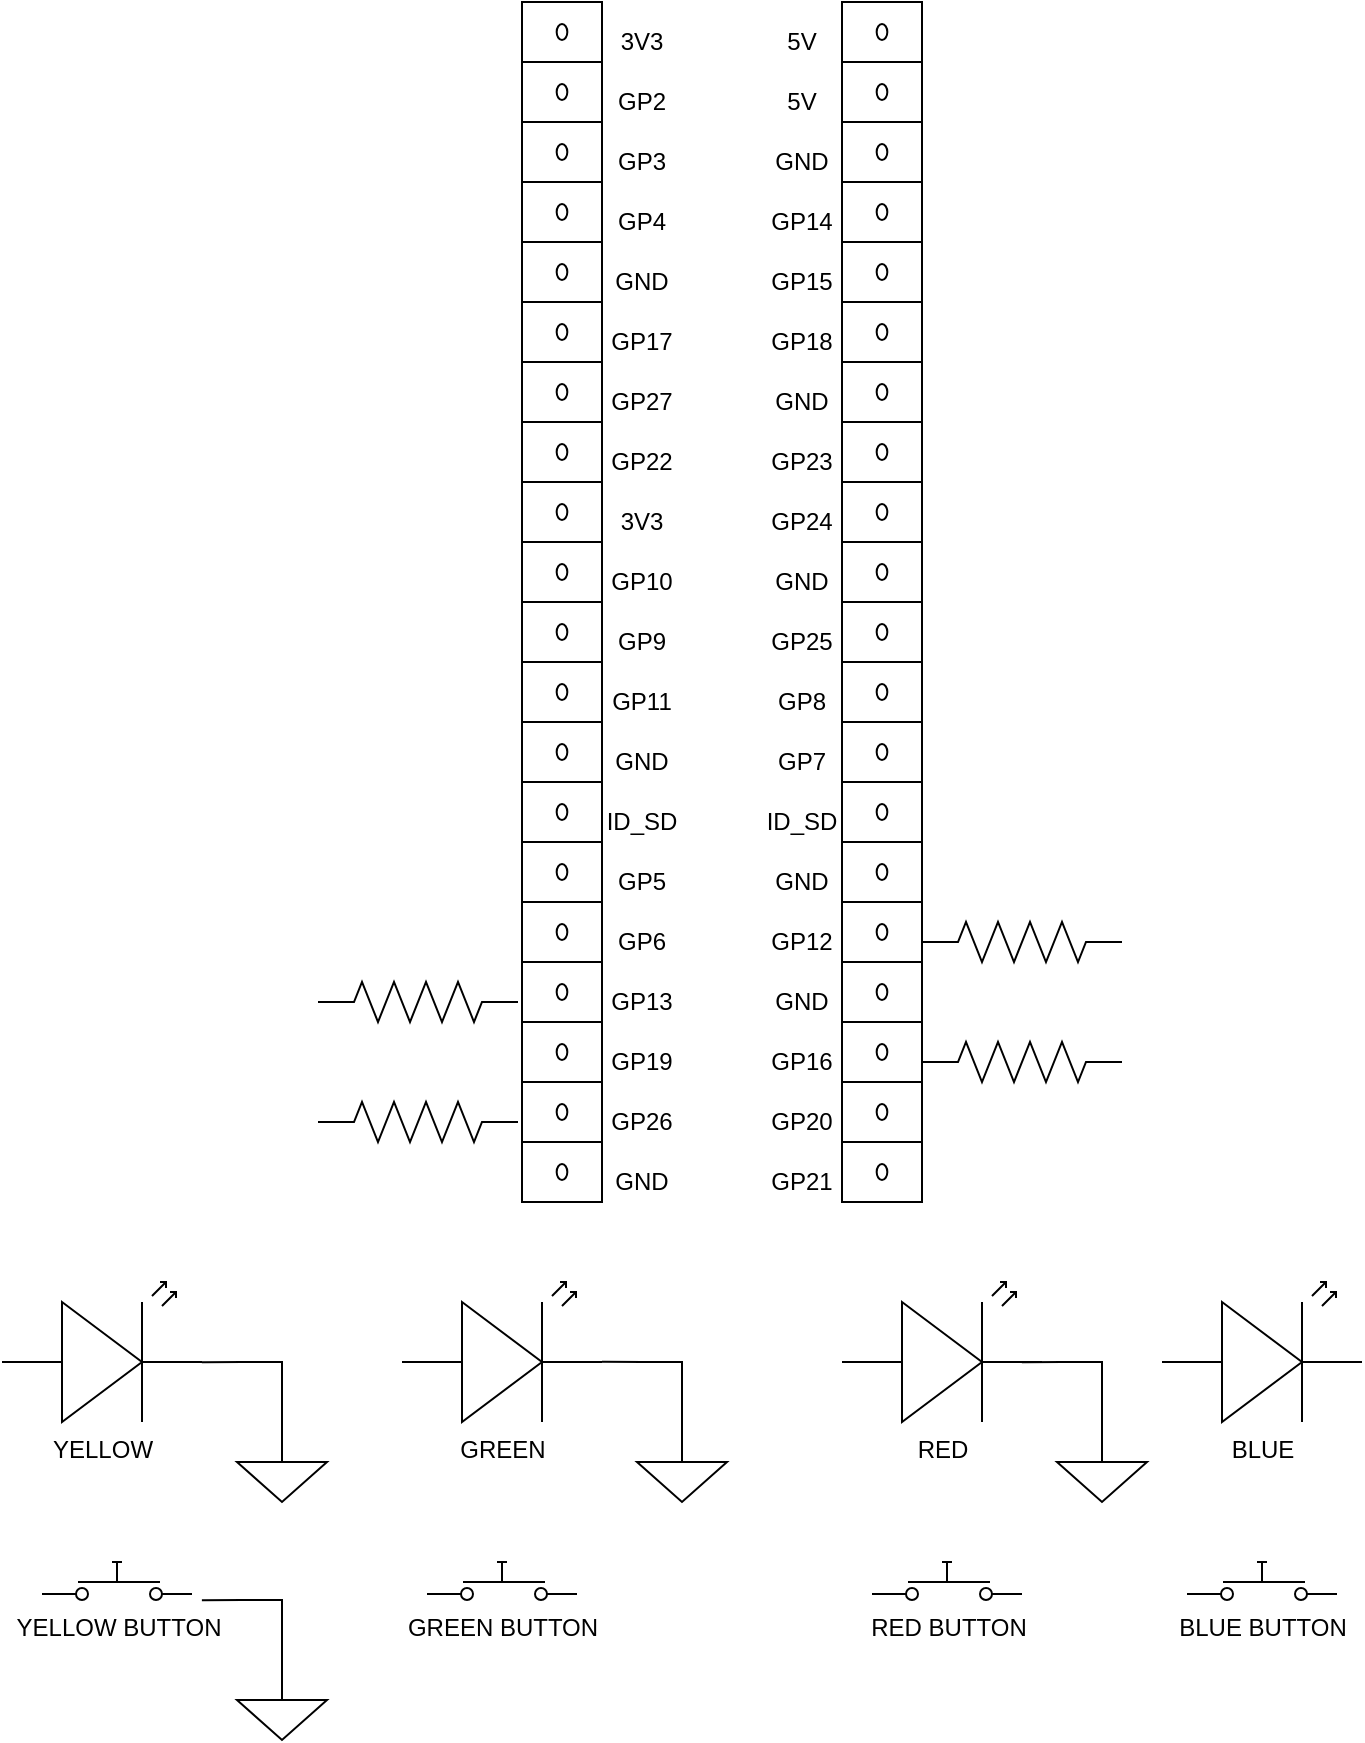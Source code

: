 <mxfile version="12.1.8" type="github" pages="1">
  <diagram id="KsGbzgoHT5X_Ue6g_nk4" name="Page-1">
    <mxGraphModel dx="366" dy="1305" grid="1" gridSize="10" guides="1" tooltips="1" connect="1" arrows="1" fold="1" page="1" pageScale="1" pageWidth="850" pageHeight="1100" math="0" shadow="0">
      <root>
        <mxCell id="0"/>
        <mxCell id="1" parent="0"/>
        <mxCell id="Pd7MUSjjiSU6BdeKO4Gg-2" value="YELLOW" style="verticalLabelPosition=bottom;shadow=0;dashed=0;align=center;fillColor=#ffffff;html=1;verticalAlign=top;strokeWidth=1;shape=mxgraph.electrical.opto_electronics.led_2;pointerEvents=1;" vertex="1" parent="1">
          <mxGeometry x="20" y="120" width="100" height="70" as="geometry"/>
        </mxCell>
        <mxCell id="Pd7MUSjjiSU6BdeKO4Gg-3" value="GREEN" style="verticalLabelPosition=bottom;shadow=0;dashed=0;align=center;fillColor=#ffffff;html=1;verticalAlign=top;strokeWidth=1;shape=mxgraph.electrical.opto_electronics.led_2;pointerEvents=1;" vertex="1" parent="1">
          <mxGeometry x="220" y="120" width="100" height="70" as="geometry"/>
        </mxCell>
        <mxCell id="Pd7MUSjjiSU6BdeKO4Gg-4" value="RED" style="verticalLabelPosition=bottom;shadow=0;dashed=0;align=center;fillColor=#ffffff;html=1;verticalAlign=top;strokeWidth=1;shape=mxgraph.electrical.opto_electronics.led_2;pointerEvents=1;" vertex="1" parent="1">
          <mxGeometry x="440" y="120" width="100" height="70" as="geometry"/>
        </mxCell>
        <mxCell id="Pd7MUSjjiSU6BdeKO4Gg-5" value="BLUE" style="verticalLabelPosition=bottom;shadow=0;dashed=0;align=center;fillColor=#ffffff;html=1;verticalAlign=top;strokeWidth=1;shape=mxgraph.electrical.opto_electronics.led_2;pointerEvents=1;" vertex="1" parent="1">
          <mxGeometry x="600" y="120" width="100" height="70" as="geometry"/>
        </mxCell>
        <mxCell id="Pd7MUSjjiSU6BdeKO4Gg-8" value="YELLOW BUTTON" style="pointerEvents=1;verticalLabelPosition=bottom;shadow=0;dashed=0;align=center;fillColor=#ffffff;html=1;verticalAlign=top;strokeWidth=1;shape=mxgraph.electrical.electro-mechanical.push_switch_no;" vertex="1" parent="1">
          <mxGeometry x="40" y="260" width="75" height="19" as="geometry"/>
        </mxCell>
        <mxCell id="Pd7MUSjjiSU6BdeKO4Gg-9" value="GREEN BUTTON" style="pointerEvents=1;verticalLabelPosition=bottom;shadow=0;dashed=0;align=center;fillColor=#ffffff;html=1;verticalAlign=top;strokeWidth=1;shape=mxgraph.electrical.electro-mechanical.push_switch_no;" vertex="1" parent="1">
          <mxGeometry x="232.5" y="260" width="75" height="19" as="geometry"/>
        </mxCell>
        <mxCell id="Pd7MUSjjiSU6BdeKO4Gg-10" value="RED BUTTON" style="pointerEvents=1;verticalLabelPosition=bottom;shadow=0;dashed=0;align=center;fillColor=#ffffff;html=1;verticalAlign=top;strokeWidth=1;shape=mxgraph.electrical.electro-mechanical.push_switch_no;" vertex="1" parent="1">
          <mxGeometry x="455" y="260" width="75" height="19" as="geometry"/>
        </mxCell>
        <mxCell id="Pd7MUSjjiSU6BdeKO4Gg-11" value="BLUE BUTTON" style="pointerEvents=1;verticalLabelPosition=bottom;shadow=0;dashed=0;align=center;fillColor=#ffffff;html=1;verticalAlign=top;strokeWidth=1;shape=mxgraph.electrical.electro-mechanical.push_switch_no;" vertex="1" parent="1">
          <mxGeometry x="612.5" y="260" width="75" height="19" as="geometry"/>
        </mxCell>
        <mxCell id="Pd7MUSjjiSU6BdeKO4Gg-14" value="" style="pointerEvents=1;verticalLabelPosition=bottom;shadow=0;dashed=0;align=center;fillColor=#ffffff;html=1;verticalAlign=top;strokeWidth=1;shape=mxgraph.electrical.miscellaneous.terminal_board;autosize=1;" vertex="1" parent="1">
          <mxGeometry x="280" y="-160" width="40" height="120" as="geometry"/>
        </mxCell>
        <mxCell id="Pd7MUSjjiSU6BdeKO4Gg-15" value="" style="pointerEvents=1;verticalLabelPosition=bottom;shadow=0;dashed=0;align=center;fillColor=#ffffff;html=1;verticalAlign=top;strokeWidth=1;shape=mxgraph.electrical.miscellaneous.terminal_board;autosize=1;" vertex="1" parent="1">
          <mxGeometry x="440" y="-40" width="40" height="120" as="geometry"/>
        </mxCell>
        <mxCell id="Pd7MUSjjiSU6BdeKO4Gg-16" value="" style="pointerEvents=1;verticalLabelPosition=bottom;shadow=0;dashed=0;align=center;fillColor=#ffffff;html=1;verticalAlign=top;strokeWidth=1;shape=mxgraph.electrical.miscellaneous.terminal_board;autosize=1;" vertex="1" parent="1">
          <mxGeometry x="440" y="-160" width="40" height="120" as="geometry"/>
        </mxCell>
        <mxCell id="Pd7MUSjjiSU6BdeKO4Gg-17" value="" style="pointerEvents=1;verticalLabelPosition=bottom;shadow=0;dashed=0;align=center;fillColor=#ffffff;html=1;verticalAlign=top;strokeWidth=1;shape=mxgraph.electrical.miscellaneous.terminal_board;autosize=1;" vertex="1" parent="1">
          <mxGeometry x="280" y="-40" width="40" height="120" as="geometry"/>
        </mxCell>
        <mxCell id="Pd7MUSjjiSU6BdeKO4Gg-18" value="" style="pointerEvents=1;verticalLabelPosition=bottom;shadow=0;dashed=0;align=center;fillColor=#ffffff;html=1;verticalAlign=top;strokeWidth=1;shape=mxgraph.electrical.miscellaneous.terminal_board;autosize=1;" vertex="1" parent="1">
          <mxGeometry x="280" y="-400" width="40" height="120" as="geometry"/>
        </mxCell>
        <mxCell id="Pd7MUSjjiSU6BdeKO4Gg-19" value="" style="pointerEvents=1;verticalLabelPosition=bottom;shadow=0;dashed=0;align=center;fillColor=#ffffff;html=1;verticalAlign=top;strokeWidth=1;shape=mxgraph.electrical.miscellaneous.terminal_board;autosize=1;" vertex="1" parent="1">
          <mxGeometry x="440" y="-280" width="40" height="120" as="geometry"/>
        </mxCell>
        <mxCell id="Pd7MUSjjiSU6BdeKO4Gg-20" value="" style="pointerEvents=1;verticalLabelPosition=bottom;shadow=0;dashed=0;align=center;fillColor=#ffffff;html=1;verticalAlign=top;strokeWidth=1;shape=mxgraph.electrical.miscellaneous.terminal_board;autosize=1;" vertex="1" parent="1">
          <mxGeometry x="440" y="-400" width="40" height="120" as="geometry"/>
        </mxCell>
        <mxCell id="Pd7MUSjjiSU6BdeKO4Gg-21" value="" style="pointerEvents=1;verticalLabelPosition=bottom;shadow=0;dashed=0;align=center;fillColor=#ffffff;html=1;verticalAlign=top;strokeWidth=1;shape=mxgraph.electrical.miscellaneous.terminal_board;autosize=1;" vertex="1" parent="1">
          <mxGeometry x="280" y="-280" width="40" height="120" as="geometry"/>
        </mxCell>
        <mxCell id="Pd7MUSjjiSU6BdeKO4Gg-22" value="" style="pointerEvents=1;verticalLabelPosition=bottom;shadow=0;dashed=0;align=center;fillColor=#ffffff;html=1;verticalAlign=top;strokeWidth=1;shape=mxgraph.electrical.miscellaneous.terminal_board;autosize=1;" vertex="1" parent="1">
          <mxGeometry x="280" y="-520" width="40" height="120" as="geometry"/>
        </mxCell>
        <mxCell id="Pd7MUSjjiSU6BdeKO4Gg-23" value="" style="pointerEvents=1;verticalLabelPosition=bottom;shadow=0;dashed=0;align=center;fillColor=#ffffff;html=1;verticalAlign=top;strokeWidth=1;shape=mxgraph.electrical.miscellaneous.terminal_board;autosize=1;" vertex="1" parent="1">
          <mxGeometry x="440" y="-520" width="40" height="120" as="geometry"/>
        </mxCell>
        <mxCell id="Pd7MUSjjiSU6BdeKO4Gg-24" value="3V3" style="text;html=1;strokeColor=none;fillColor=none;align=center;verticalAlign=middle;whiteSpace=wrap;rounded=0;" vertex="1" parent="1">
          <mxGeometry x="320" y="-510" width="40" height="20" as="geometry"/>
        </mxCell>
        <mxCell id="Pd7MUSjjiSU6BdeKO4Gg-25" value="&lt;div&gt;GP2&lt;/div&gt;" style="text;html=1;strokeColor=none;fillColor=none;align=center;verticalAlign=middle;whiteSpace=wrap;rounded=0;" vertex="1" parent="1">
          <mxGeometry x="320" y="-480" width="40" height="20" as="geometry"/>
        </mxCell>
        <mxCell id="Pd7MUSjjiSU6BdeKO4Gg-26" value="&lt;div&gt;GP3&lt;/div&gt;" style="text;html=1;strokeColor=none;fillColor=none;align=center;verticalAlign=middle;whiteSpace=wrap;rounded=0;" vertex="1" parent="1">
          <mxGeometry x="320" y="-450" width="40" height="20" as="geometry"/>
        </mxCell>
        <mxCell id="Pd7MUSjjiSU6BdeKO4Gg-27" value="5V" style="text;html=1;strokeColor=none;fillColor=none;align=center;verticalAlign=middle;whiteSpace=wrap;rounded=0;" vertex="1" parent="1">
          <mxGeometry x="400" y="-510" width="40" height="20" as="geometry"/>
        </mxCell>
        <mxCell id="Pd7MUSjjiSU6BdeKO4Gg-28" value="5V" style="text;html=1;strokeColor=none;fillColor=none;align=center;verticalAlign=middle;whiteSpace=wrap;rounded=0;" vertex="1" parent="1">
          <mxGeometry x="400" y="-480" width="40" height="20" as="geometry"/>
        </mxCell>
        <mxCell id="Pd7MUSjjiSU6BdeKO4Gg-29" value="GND" style="text;html=1;strokeColor=none;fillColor=none;align=center;verticalAlign=middle;whiteSpace=wrap;rounded=0;" vertex="1" parent="1">
          <mxGeometry x="400" y="-450" width="40" height="20" as="geometry"/>
        </mxCell>
        <mxCell id="Pd7MUSjjiSU6BdeKO4Gg-30" value="&lt;div&gt;GP14&lt;/div&gt;" style="text;html=1;strokeColor=none;fillColor=none;align=center;verticalAlign=middle;whiteSpace=wrap;rounded=0;" vertex="1" parent="1">
          <mxGeometry x="400" y="-420" width="40" height="20" as="geometry"/>
        </mxCell>
        <mxCell id="Pd7MUSjjiSU6BdeKO4Gg-31" value="&lt;div&gt;GP4&lt;/div&gt;" style="text;html=1;strokeColor=none;fillColor=none;align=center;verticalAlign=middle;whiteSpace=wrap;rounded=0;" vertex="1" parent="1">
          <mxGeometry x="320" y="-420" width="40" height="20" as="geometry"/>
        </mxCell>
        <mxCell id="Pd7MUSjjiSU6BdeKO4Gg-32" value="GND" style="text;html=1;strokeColor=none;fillColor=none;align=center;verticalAlign=middle;whiteSpace=wrap;rounded=0;" vertex="1" parent="1">
          <mxGeometry x="320" y="-390" width="40" height="20" as="geometry"/>
        </mxCell>
        <mxCell id="Pd7MUSjjiSU6BdeKO4Gg-33" value="&lt;div&gt;GP15&lt;/div&gt;" style="text;html=1;strokeColor=none;fillColor=none;align=center;verticalAlign=middle;whiteSpace=wrap;rounded=0;" vertex="1" parent="1">
          <mxGeometry x="400" y="-390" width="40" height="20" as="geometry"/>
        </mxCell>
        <mxCell id="Pd7MUSjjiSU6BdeKO4Gg-34" value="&lt;div&gt;GP18&lt;/div&gt;" style="text;html=1;strokeColor=none;fillColor=none;align=center;verticalAlign=middle;whiteSpace=wrap;rounded=0;" vertex="1" parent="1">
          <mxGeometry x="400" y="-360" width="40" height="20" as="geometry"/>
        </mxCell>
        <mxCell id="Pd7MUSjjiSU6BdeKO4Gg-35" value="GND" style="text;html=1;strokeColor=none;fillColor=none;align=center;verticalAlign=middle;whiteSpace=wrap;rounded=0;" vertex="1" parent="1">
          <mxGeometry x="400" y="-330" width="40" height="20" as="geometry"/>
        </mxCell>
        <mxCell id="Pd7MUSjjiSU6BdeKO4Gg-36" value="&lt;div&gt;GP22&lt;/div&gt;" style="text;html=1;strokeColor=none;fillColor=none;align=center;verticalAlign=middle;whiteSpace=wrap;rounded=0;" vertex="1" parent="1">
          <mxGeometry x="320" y="-300" width="40" height="20" as="geometry"/>
        </mxCell>
        <mxCell id="Pd7MUSjjiSU6BdeKO4Gg-37" value="&lt;div&gt;GP17&lt;/div&gt;" style="text;html=1;strokeColor=none;fillColor=none;align=center;verticalAlign=middle;whiteSpace=wrap;rounded=0;" vertex="1" parent="1">
          <mxGeometry x="320" y="-360" width="40" height="20" as="geometry"/>
        </mxCell>
        <mxCell id="Pd7MUSjjiSU6BdeKO4Gg-38" value="&lt;div&gt;GP27&lt;/div&gt;" style="text;html=1;strokeColor=none;fillColor=none;align=center;verticalAlign=middle;whiteSpace=wrap;rounded=0;" vertex="1" parent="1">
          <mxGeometry x="320" y="-330" width="40" height="20" as="geometry"/>
        </mxCell>
        <mxCell id="Pd7MUSjjiSU6BdeKO4Gg-39" value="3V3" style="text;html=1;strokeColor=none;fillColor=none;align=center;verticalAlign=middle;whiteSpace=wrap;rounded=0;" vertex="1" parent="1">
          <mxGeometry x="320" y="-270" width="40" height="20" as="geometry"/>
        </mxCell>
        <mxCell id="Pd7MUSjjiSU6BdeKO4Gg-40" value="GND" style="text;html=1;strokeColor=none;fillColor=none;align=center;verticalAlign=middle;whiteSpace=wrap;rounded=0;" vertex="1" parent="1">
          <mxGeometry x="400" y="-240" width="40" height="20" as="geometry"/>
        </mxCell>
        <mxCell id="Pd7MUSjjiSU6BdeKO4Gg-41" value="&lt;div&gt;GP23&lt;/div&gt;" style="text;html=1;strokeColor=none;fillColor=none;align=center;verticalAlign=middle;whiteSpace=wrap;rounded=0;" vertex="1" parent="1">
          <mxGeometry x="400" y="-300" width="40" height="20" as="geometry"/>
        </mxCell>
        <mxCell id="Pd7MUSjjiSU6BdeKO4Gg-42" value="&lt;div&gt;GP24&lt;/div&gt;" style="text;html=1;strokeColor=none;fillColor=none;align=center;verticalAlign=middle;whiteSpace=wrap;rounded=0;" vertex="1" parent="1">
          <mxGeometry x="400" y="-270" width="40" height="20" as="geometry"/>
        </mxCell>
        <mxCell id="Pd7MUSjjiSU6BdeKO4Gg-44" value="&lt;div&gt;GP10&lt;/div&gt;" style="text;html=1;strokeColor=none;fillColor=none;align=center;verticalAlign=middle;whiteSpace=wrap;rounded=0;" vertex="1" parent="1">
          <mxGeometry x="320" y="-240" width="40" height="20" as="geometry"/>
        </mxCell>
        <mxCell id="Pd7MUSjjiSU6BdeKO4Gg-45" value="&lt;div&gt;GP9&lt;/div&gt;" style="text;html=1;strokeColor=none;fillColor=none;align=center;verticalAlign=middle;whiteSpace=wrap;rounded=0;" vertex="1" parent="1">
          <mxGeometry x="320" y="-210" width="40" height="20" as="geometry"/>
        </mxCell>
        <mxCell id="Pd7MUSjjiSU6BdeKO4Gg-46" value="&lt;div&gt;GP11&lt;/div&gt;" style="text;html=1;strokeColor=none;fillColor=none;align=center;verticalAlign=middle;whiteSpace=wrap;rounded=0;" vertex="1" parent="1">
          <mxGeometry x="320" y="-180" width="40" height="20" as="geometry"/>
        </mxCell>
        <mxCell id="Pd7MUSjjiSU6BdeKO4Gg-47" value="&lt;div&gt;GP25&lt;/div&gt;" style="text;html=1;strokeColor=none;fillColor=none;align=center;verticalAlign=middle;whiteSpace=wrap;rounded=0;" vertex="1" parent="1">
          <mxGeometry x="400" y="-210" width="40" height="20" as="geometry"/>
        </mxCell>
        <mxCell id="Pd7MUSjjiSU6BdeKO4Gg-48" value="&lt;div&gt;GP8&lt;/div&gt;" style="text;html=1;strokeColor=none;fillColor=none;align=center;verticalAlign=middle;whiteSpace=wrap;rounded=0;" vertex="1" parent="1">
          <mxGeometry x="400" y="-180" width="40" height="20" as="geometry"/>
        </mxCell>
        <mxCell id="Pd7MUSjjiSU6BdeKO4Gg-49" value="&lt;div&gt;GP7&lt;/div&gt;" style="text;html=1;strokeColor=none;fillColor=none;align=center;verticalAlign=middle;whiteSpace=wrap;rounded=0;" vertex="1" parent="1">
          <mxGeometry x="400" y="-150" width="40" height="20" as="geometry"/>
        </mxCell>
        <mxCell id="Pd7MUSjjiSU6BdeKO4Gg-50" value="GND" style="text;html=1;strokeColor=none;fillColor=none;align=center;verticalAlign=middle;whiteSpace=wrap;rounded=0;" vertex="1" parent="1">
          <mxGeometry x="320" y="-150" width="40" height="20" as="geometry"/>
        </mxCell>
        <mxCell id="Pd7MUSjjiSU6BdeKO4Gg-51" value="ID_SD" style="text;html=1;strokeColor=none;fillColor=none;align=center;verticalAlign=middle;whiteSpace=wrap;rounded=0;" vertex="1" parent="1">
          <mxGeometry x="320" y="-120" width="40" height="20" as="geometry"/>
        </mxCell>
        <mxCell id="Pd7MUSjjiSU6BdeKO4Gg-52" value="ID_SD" style="text;html=1;strokeColor=none;fillColor=none;align=center;verticalAlign=middle;whiteSpace=wrap;rounded=0;" vertex="1" parent="1">
          <mxGeometry x="400" y="-120" width="40" height="20" as="geometry"/>
        </mxCell>
        <mxCell id="Pd7MUSjjiSU6BdeKO4Gg-53" value="GND" style="text;html=1;strokeColor=none;fillColor=none;align=center;verticalAlign=middle;whiteSpace=wrap;rounded=0;" vertex="1" parent="1">
          <mxGeometry x="400" y="-90" width="40" height="20" as="geometry"/>
        </mxCell>
        <mxCell id="Pd7MUSjjiSU6BdeKO4Gg-54" value="GND" style="text;html=1;strokeColor=none;fillColor=none;align=center;verticalAlign=middle;whiteSpace=wrap;rounded=0;" vertex="1" parent="1">
          <mxGeometry x="400" y="-30" width="40" height="20" as="geometry"/>
        </mxCell>
        <mxCell id="Pd7MUSjjiSU6BdeKO4Gg-55" value="GND" style="text;html=1;strokeColor=none;fillColor=none;align=center;verticalAlign=middle;whiteSpace=wrap;rounded=0;" vertex="1" parent="1">
          <mxGeometry x="320" y="60" width="40" height="20" as="geometry"/>
        </mxCell>
        <mxCell id="Pd7MUSjjiSU6BdeKO4Gg-56" value="&lt;div&gt;GP5&lt;/div&gt;" style="text;html=1;strokeColor=none;fillColor=none;align=center;verticalAlign=middle;whiteSpace=wrap;rounded=0;" vertex="1" parent="1">
          <mxGeometry x="320" y="-90" width="40" height="20" as="geometry"/>
        </mxCell>
        <mxCell id="Pd7MUSjjiSU6BdeKO4Gg-57" value="&lt;div&gt;GP6&lt;/div&gt;" style="text;html=1;strokeColor=none;fillColor=none;align=center;verticalAlign=middle;whiteSpace=wrap;rounded=0;" vertex="1" parent="1">
          <mxGeometry x="320" y="-60" width="40" height="20" as="geometry"/>
        </mxCell>
        <mxCell id="Pd7MUSjjiSU6BdeKO4Gg-58" value="&lt;div&gt;GP13&lt;/div&gt;" style="text;html=1;strokeColor=none;fillColor=none;align=center;verticalAlign=middle;whiteSpace=wrap;rounded=0;" vertex="1" parent="1">
          <mxGeometry x="320" y="-30" width="40" height="20" as="geometry"/>
        </mxCell>
        <mxCell id="Pd7MUSjjiSU6BdeKO4Gg-59" value="&lt;div&gt;GP12&lt;/div&gt;" style="text;html=1;strokeColor=none;fillColor=none;align=center;verticalAlign=middle;whiteSpace=wrap;rounded=0;" vertex="1" parent="1">
          <mxGeometry x="400" y="-60" width="40" height="20" as="geometry"/>
        </mxCell>
        <mxCell id="Pd7MUSjjiSU6BdeKO4Gg-60" value="&lt;div&gt;GP19&lt;/div&gt;" style="text;html=1;strokeColor=none;fillColor=none;align=center;verticalAlign=middle;whiteSpace=wrap;rounded=0;" vertex="1" parent="1">
          <mxGeometry x="320" width="40" height="20" as="geometry"/>
        </mxCell>
        <mxCell id="Pd7MUSjjiSU6BdeKO4Gg-61" value="&lt;div&gt;GP26&lt;/div&gt;" style="text;html=1;strokeColor=none;fillColor=none;align=center;verticalAlign=middle;whiteSpace=wrap;rounded=0;" vertex="1" parent="1">
          <mxGeometry x="320" y="30" width="40" height="20" as="geometry"/>
        </mxCell>
        <mxCell id="Pd7MUSjjiSU6BdeKO4Gg-62" value="&lt;div&gt;GP16&lt;/div&gt;" style="text;html=1;strokeColor=none;fillColor=none;align=center;verticalAlign=middle;whiteSpace=wrap;rounded=0;" vertex="1" parent="1">
          <mxGeometry x="400" width="40" height="20" as="geometry"/>
        </mxCell>
        <mxCell id="Pd7MUSjjiSU6BdeKO4Gg-63" value="&lt;div&gt;GP20&lt;/div&gt;" style="text;html=1;strokeColor=none;fillColor=none;align=center;verticalAlign=middle;whiteSpace=wrap;rounded=0;" vertex="1" parent="1">
          <mxGeometry x="400" y="30" width="40" height="20" as="geometry"/>
        </mxCell>
        <mxCell id="Pd7MUSjjiSU6BdeKO4Gg-64" value="&lt;div&gt;GP21&lt;/div&gt;" style="text;html=1;strokeColor=none;fillColor=none;align=center;verticalAlign=middle;whiteSpace=wrap;rounded=0;" vertex="1" parent="1">
          <mxGeometry x="400" y="60" width="40" height="20" as="geometry"/>
        </mxCell>
        <mxCell id="Pd7MUSjjiSU6BdeKO4Gg-65" value="" style="pointerEvents=1;verticalLabelPosition=bottom;shadow=0;dashed=0;align=center;fillColor=#ffffff;html=1;verticalAlign=top;strokeWidth=1;shape=mxgraph.electrical.resistors.resistor_2;" vertex="1" parent="1">
          <mxGeometry x="178" y="30" width="100" height="20" as="geometry"/>
        </mxCell>
        <mxCell id="Pd7MUSjjiSU6BdeKO4Gg-66" value="" style="pointerEvents=1;verticalLabelPosition=bottom;shadow=0;dashed=0;align=center;fillColor=#ffffff;html=1;verticalAlign=top;strokeWidth=1;shape=mxgraph.electrical.resistors.resistor_2;" vertex="1" parent="1">
          <mxGeometry x="178" y="-30" width="100" height="20" as="geometry"/>
        </mxCell>
        <mxCell id="Pd7MUSjjiSU6BdeKO4Gg-67" value="" style="pointerEvents=1;verticalLabelPosition=bottom;shadow=0;dashed=0;align=center;fillColor=#ffffff;html=1;verticalAlign=top;strokeWidth=1;shape=mxgraph.electrical.resistors.resistor_2;" vertex="1" parent="1">
          <mxGeometry x="480" y="-60" width="100" height="20" as="geometry"/>
        </mxCell>
        <mxCell id="Pd7MUSjjiSU6BdeKO4Gg-68" value="" style="pointerEvents=1;verticalLabelPosition=bottom;shadow=0;dashed=0;align=center;fillColor=#ffffff;html=1;verticalAlign=top;strokeWidth=1;shape=mxgraph.electrical.resistors.resistor_2;" vertex="1" parent="1">
          <mxGeometry x="480" width="100" height="20" as="geometry"/>
        </mxCell>
        <mxCell id="Pd7MUSjjiSU6BdeKO4Gg-70" style="edgeStyle=orthogonalEdgeStyle;rounded=0;orthogonalLoop=1;jettySize=auto;html=1;entryX=1;entryY=0.57;entryDx=0;entryDy=0;entryPerimeter=0;endArrow=none;endFill=0;" edge="1" parent="1" source="Pd7MUSjjiSU6BdeKO4Gg-69" target="Pd7MUSjjiSU6BdeKO4Gg-3">
          <mxGeometry relative="1" as="geometry">
            <Array as="points">
              <mxPoint x="360" y="160"/>
              <mxPoint x="340" y="160"/>
            </Array>
          </mxGeometry>
        </mxCell>
        <mxCell id="Pd7MUSjjiSU6BdeKO4Gg-69" value="" style="pointerEvents=1;verticalLabelPosition=bottom;shadow=0;dashed=0;align=center;fillColor=#ffffff;html=1;verticalAlign=top;strokeWidth=1;shape=mxgraph.electrical.signal_sources.signal_ground;" vertex="1" parent="1">
          <mxGeometry x="337.5" y="200" width="45" height="30" as="geometry"/>
        </mxCell>
        <mxCell id="Pd7MUSjjiSU6BdeKO4Gg-71" style="edgeStyle=orthogonalEdgeStyle;rounded=0;orthogonalLoop=1;jettySize=auto;html=1;entryX=1;entryY=0.57;entryDx=0;entryDy=0;entryPerimeter=0;endArrow=none;endFill=0;" edge="1" source="Pd7MUSjjiSU6BdeKO4Gg-72" parent="1">
          <mxGeometry relative="1" as="geometry">
            <mxPoint x="119.941" y="160.176" as="targetPoint"/>
            <Array as="points">
              <mxPoint x="160" y="160"/>
              <mxPoint x="140" y="160"/>
            </Array>
          </mxGeometry>
        </mxCell>
        <mxCell id="Pd7MUSjjiSU6BdeKO4Gg-72" value="" style="pointerEvents=1;verticalLabelPosition=bottom;shadow=0;dashed=0;align=center;fillColor=#ffffff;html=1;verticalAlign=top;strokeWidth=1;shape=mxgraph.electrical.signal_sources.signal_ground;" vertex="1" parent="1">
          <mxGeometry x="137.5" y="200" width="45" height="30" as="geometry"/>
        </mxCell>
        <mxCell id="Pd7MUSjjiSU6BdeKO4Gg-73" style="edgeStyle=orthogonalEdgeStyle;rounded=0;orthogonalLoop=1;jettySize=auto;html=1;entryX=1;entryY=0.57;entryDx=0;entryDy=0;entryPerimeter=0;endArrow=none;endFill=0;" edge="1" source="Pd7MUSjjiSU6BdeKO4Gg-74" parent="1">
          <mxGeometry relative="1" as="geometry">
            <mxPoint x="529.941" y="160.176" as="targetPoint"/>
            <Array as="points">
              <mxPoint x="570" y="160"/>
              <mxPoint x="550" y="160"/>
            </Array>
          </mxGeometry>
        </mxCell>
        <mxCell id="Pd7MUSjjiSU6BdeKO4Gg-74" value="" style="pointerEvents=1;verticalLabelPosition=bottom;shadow=0;dashed=0;align=center;fillColor=#ffffff;html=1;verticalAlign=top;strokeWidth=1;shape=mxgraph.electrical.signal_sources.signal_ground;" vertex="1" parent="1">
          <mxGeometry x="547.5" y="200" width="45" height="30" as="geometry"/>
        </mxCell>
        <mxCell id="Pd7MUSjjiSU6BdeKO4Gg-75" style="edgeStyle=orthogonalEdgeStyle;rounded=0;orthogonalLoop=1;jettySize=auto;html=1;entryX=1;entryY=0.57;entryDx=0;entryDy=0;entryPerimeter=0;endArrow=none;endFill=0;" edge="1" source="Pd7MUSjjiSU6BdeKO4Gg-76" parent="1">
          <mxGeometry relative="1" as="geometry">
            <mxPoint x="119.941" y="279.176" as="targetPoint"/>
            <Array as="points">
              <mxPoint x="160" y="279"/>
              <mxPoint x="140" y="279"/>
            </Array>
          </mxGeometry>
        </mxCell>
        <mxCell id="Pd7MUSjjiSU6BdeKO4Gg-76" value="" style="pointerEvents=1;verticalLabelPosition=bottom;shadow=0;dashed=0;align=center;fillColor=#ffffff;html=1;verticalAlign=top;strokeWidth=1;shape=mxgraph.electrical.signal_sources.signal_ground;" vertex="1" parent="1">
          <mxGeometry x="137.5" y="319" width="45" height="30" as="geometry"/>
        </mxCell>
      </root>
    </mxGraphModel>
  </diagram>
</mxfile>
